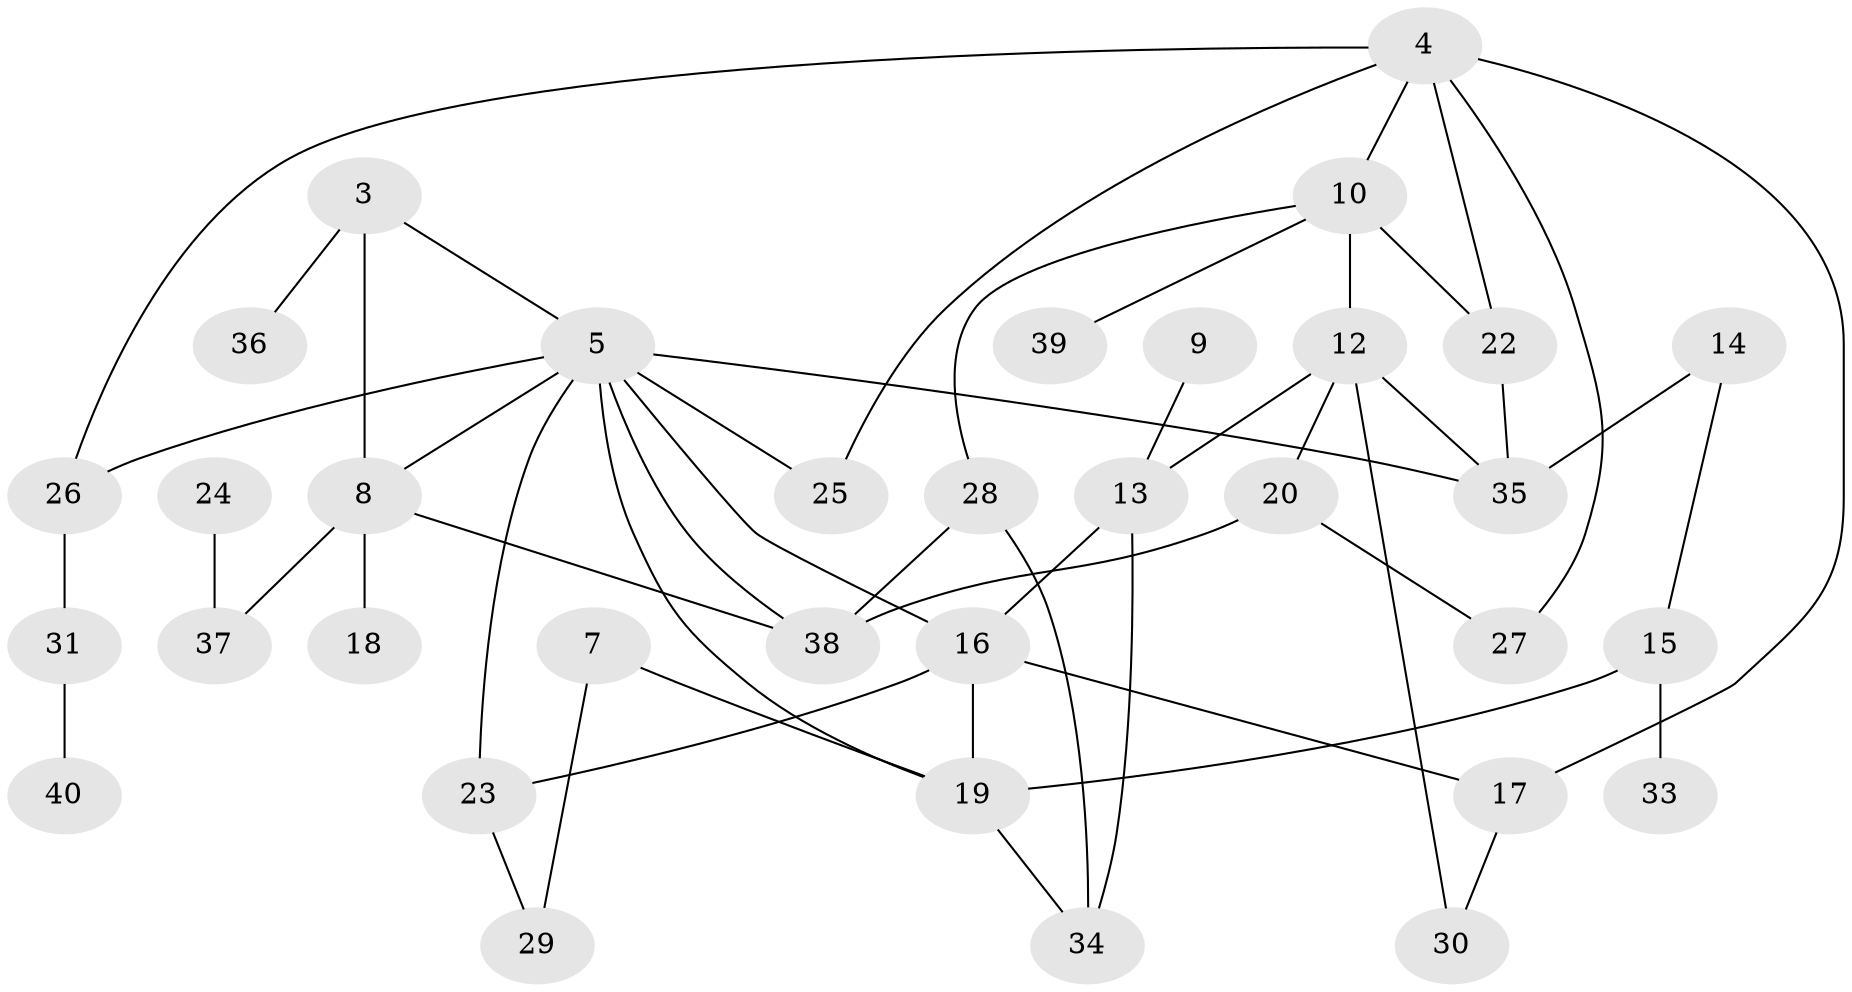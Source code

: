 // original degree distribution, {0: 0.09090909090909091, 3: 0.21212121212121213, 2: 0.19696969696969696, 1: 0.25757575757575757, 7: 0.015151515151515152, 4: 0.12121212121212122, 6: 0.045454545454545456, 5: 0.06060606060606061}
// Generated by graph-tools (version 1.1) at 2025/47/03/04/25 22:47:55]
// undirected, 34 vertices, 51 edges
graph export_dot {
  node [color=gray90,style=filled];
  3;
  4;
  5;
  7;
  8;
  9;
  10;
  12;
  13;
  14;
  15;
  16;
  17;
  18;
  19;
  20;
  22;
  23;
  24;
  25;
  26;
  27;
  28;
  29;
  30;
  31;
  33;
  34;
  35;
  36;
  37;
  38;
  39;
  40;
  3 -- 5 [weight=1.0];
  3 -- 8 [weight=2.0];
  3 -- 36 [weight=1.0];
  4 -- 10 [weight=1.0];
  4 -- 17 [weight=1.0];
  4 -- 22 [weight=1.0];
  4 -- 25 [weight=1.0];
  4 -- 26 [weight=1.0];
  4 -- 27 [weight=1.0];
  5 -- 8 [weight=1.0];
  5 -- 16 [weight=1.0];
  5 -- 19 [weight=1.0];
  5 -- 23 [weight=1.0];
  5 -- 25 [weight=1.0];
  5 -- 26 [weight=1.0];
  5 -- 35 [weight=2.0];
  5 -- 38 [weight=1.0];
  7 -- 19 [weight=1.0];
  7 -- 29 [weight=1.0];
  8 -- 18 [weight=1.0];
  8 -- 37 [weight=1.0];
  8 -- 38 [weight=1.0];
  9 -- 13 [weight=1.0];
  10 -- 12 [weight=1.0];
  10 -- 22 [weight=1.0];
  10 -- 28 [weight=1.0];
  10 -- 39 [weight=1.0];
  12 -- 13 [weight=1.0];
  12 -- 20 [weight=1.0];
  12 -- 30 [weight=1.0];
  12 -- 35 [weight=1.0];
  13 -- 16 [weight=1.0];
  13 -- 34 [weight=1.0];
  14 -- 15 [weight=1.0];
  14 -- 35 [weight=1.0];
  15 -- 19 [weight=2.0];
  15 -- 33 [weight=1.0];
  16 -- 17 [weight=1.0];
  16 -- 19 [weight=1.0];
  16 -- 23 [weight=1.0];
  17 -- 30 [weight=1.0];
  19 -- 34 [weight=1.0];
  20 -- 27 [weight=1.0];
  20 -- 38 [weight=1.0];
  22 -- 35 [weight=1.0];
  23 -- 29 [weight=1.0];
  24 -- 37 [weight=1.0];
  26 -- 31 [weight=1.0];
  28 -- 34 [weight=1.0];
  28 -- 38 [weight=1.0];
  31 -- 40 [weight=1.0];
}
